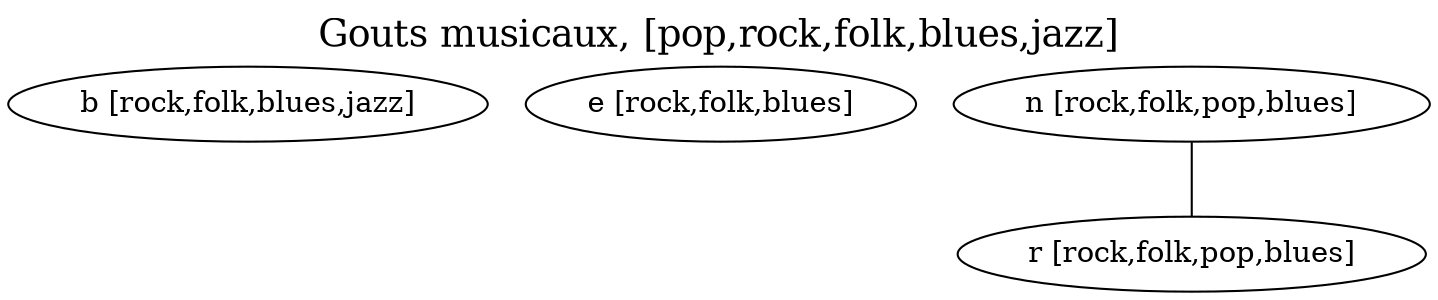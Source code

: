 Graph {
  labelloc=top;
  fontsize=18;
  label="Gouts musicaux, [pop,rock,folk,blues,jazz]";
  b [label="b [rock,folk,blues,jazz]"];
  e [label="e [rock,folk,blues]"];
  n [label="n [rock,folk,pop,blues]"];
  r [label="r [rock,folk,pop,blues]"];
  n -- r;
}
